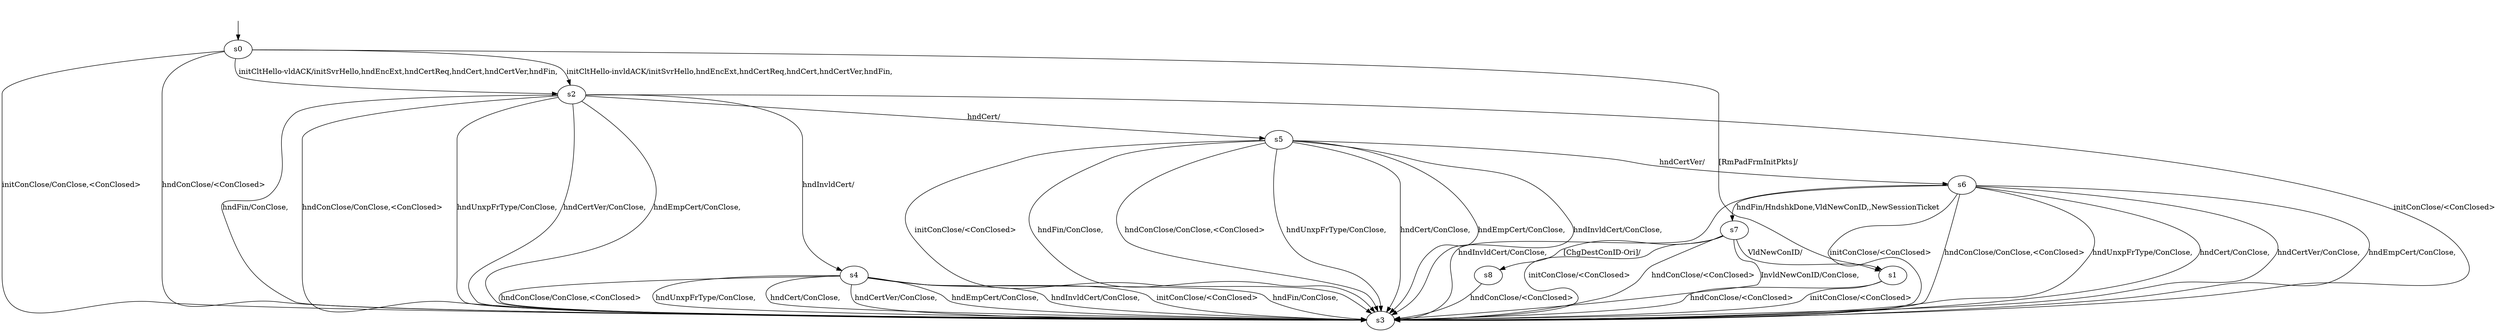 digraph "../results/msquicModels/msquic-BWCA-BWCA-0/learnedModel" {
s0 [label=s0];
s1 [label=s1];
s2 [label=s2];
s3 [label=s3];
s4 [label=s4];
s5 [label=s5];
s6 [label=s6];
s7 [label=s7];
s8 [label=s8];
s0 -> s3  [label="initConClose/ConClose,<ConClosed> "];
s0 -> s2  [label="initCltHello-vldACK/initSvrHello,hndEncExt,hndCertReq,hndCert,hndCertVer,hndFin, "];
s0 -> s2  [label="initCltHello-invldACK/initSvrHello,hndEncExt,hndCertReq,hndCert,hndCertVer,hndFin, "];
s0 -> s3  [label="hndConClose/<ConClosed> "];
s0 -> s1  [label="[RmPadFrmInitPkts]/ "];
s1 -> s3  [label="initConClose/<ConClosed> "];
s1 -> s3  [label="hndConClose/<ConClosed> "];
s2 -> s3  [label="initConClose/<ConClosed> "];
s2 -> s3  [label="hndFin/ConClose, "];
s2 -> s3  [label="hndConClose/ConClose,<ConClosed> "];
s2 -> s3  [label="hndUnxpFrType/ConClose, "];
s2 -> s5  [label="hndCert/ "];
s2 -> s3  [label="hndCertVer/ConClose, "];
s2 -> s3  [label="hndEmpCert/ConClose, "];
s2 -> s4  [label="hndInvldCert/ "];
s4 -> s3  [label="initConClose/<ConClosed> "];
s4 -> s3  [label="hndFin/ConClose, "];
s4 -> s3  [label="hndConClose/ConClose,<ConClosed> "];
s4 -> s3  [label="hndUnxpFrType/ConClose, "];
s4 -> s3  [label="hndCert/ConClose, "];
s4 -> s3  [label="hndCertVer/ConClose, "];
s4 -> s3  [label="hndEmpCert/ConClose, "];
s4 -> s3  [label="hndInvldCert/ConClose, "];
s5 -> s3  [label="initConClose/<ConClosed> "];
s5 -> s3  [label="hndFin/ConClose, "];
s5 -> s3  [label="hndConClose/ConClose,<ConClosed> "];
s5 -> s3  [label="hndUnxpFrType/ConClose, "];
s5 -> s3  [label="hndCert/ConClose, "];
s5 -> s6  [label="hndCertVer/ "];
s5 -> s3  [label="hndEmpCert/ConClose, "];
s5 -> s3  [label="hndInvldCert/ConClose, "];
s6 -> s3  [label="initConClose/<ConClosed> "];
s6 -> s7  [label="hndFin/HndshkDone,VldNewConID,,NewSessionTicket "];
s6 -> s3  [label="hndConClose/ConClose,<ConClosed> "];
s6 -> s3  [label="hndUnxpFrType/ConClose, "];
s6 -> s3  [label="hndCert/ConClose, "];
s6 -> s3  [label="hndCertVer/ConClose, "];
s6 -> s3  [label="hndEmpCert/ConClose, "];
s6 -> s3  [label="hndInvldCert/ConClose, "];
s7 -> s3  [label="initConClose/<ConClosed> "];
s7 -> s3  [label="hndConClose/<ConClosed> "];
s7 -> s1  [label="VldNewConID/ "];
s7 -> s3  [label="InvldNewConID/ConClose, "];
s7 -> s8  [label="[ChgDestConID-Ori]/ "];
s8 -> s3  [label="hndConClose/<ConClosed> "];
__start0 [label="", shape=none];
__start0 -> s0  [label=""];
}
